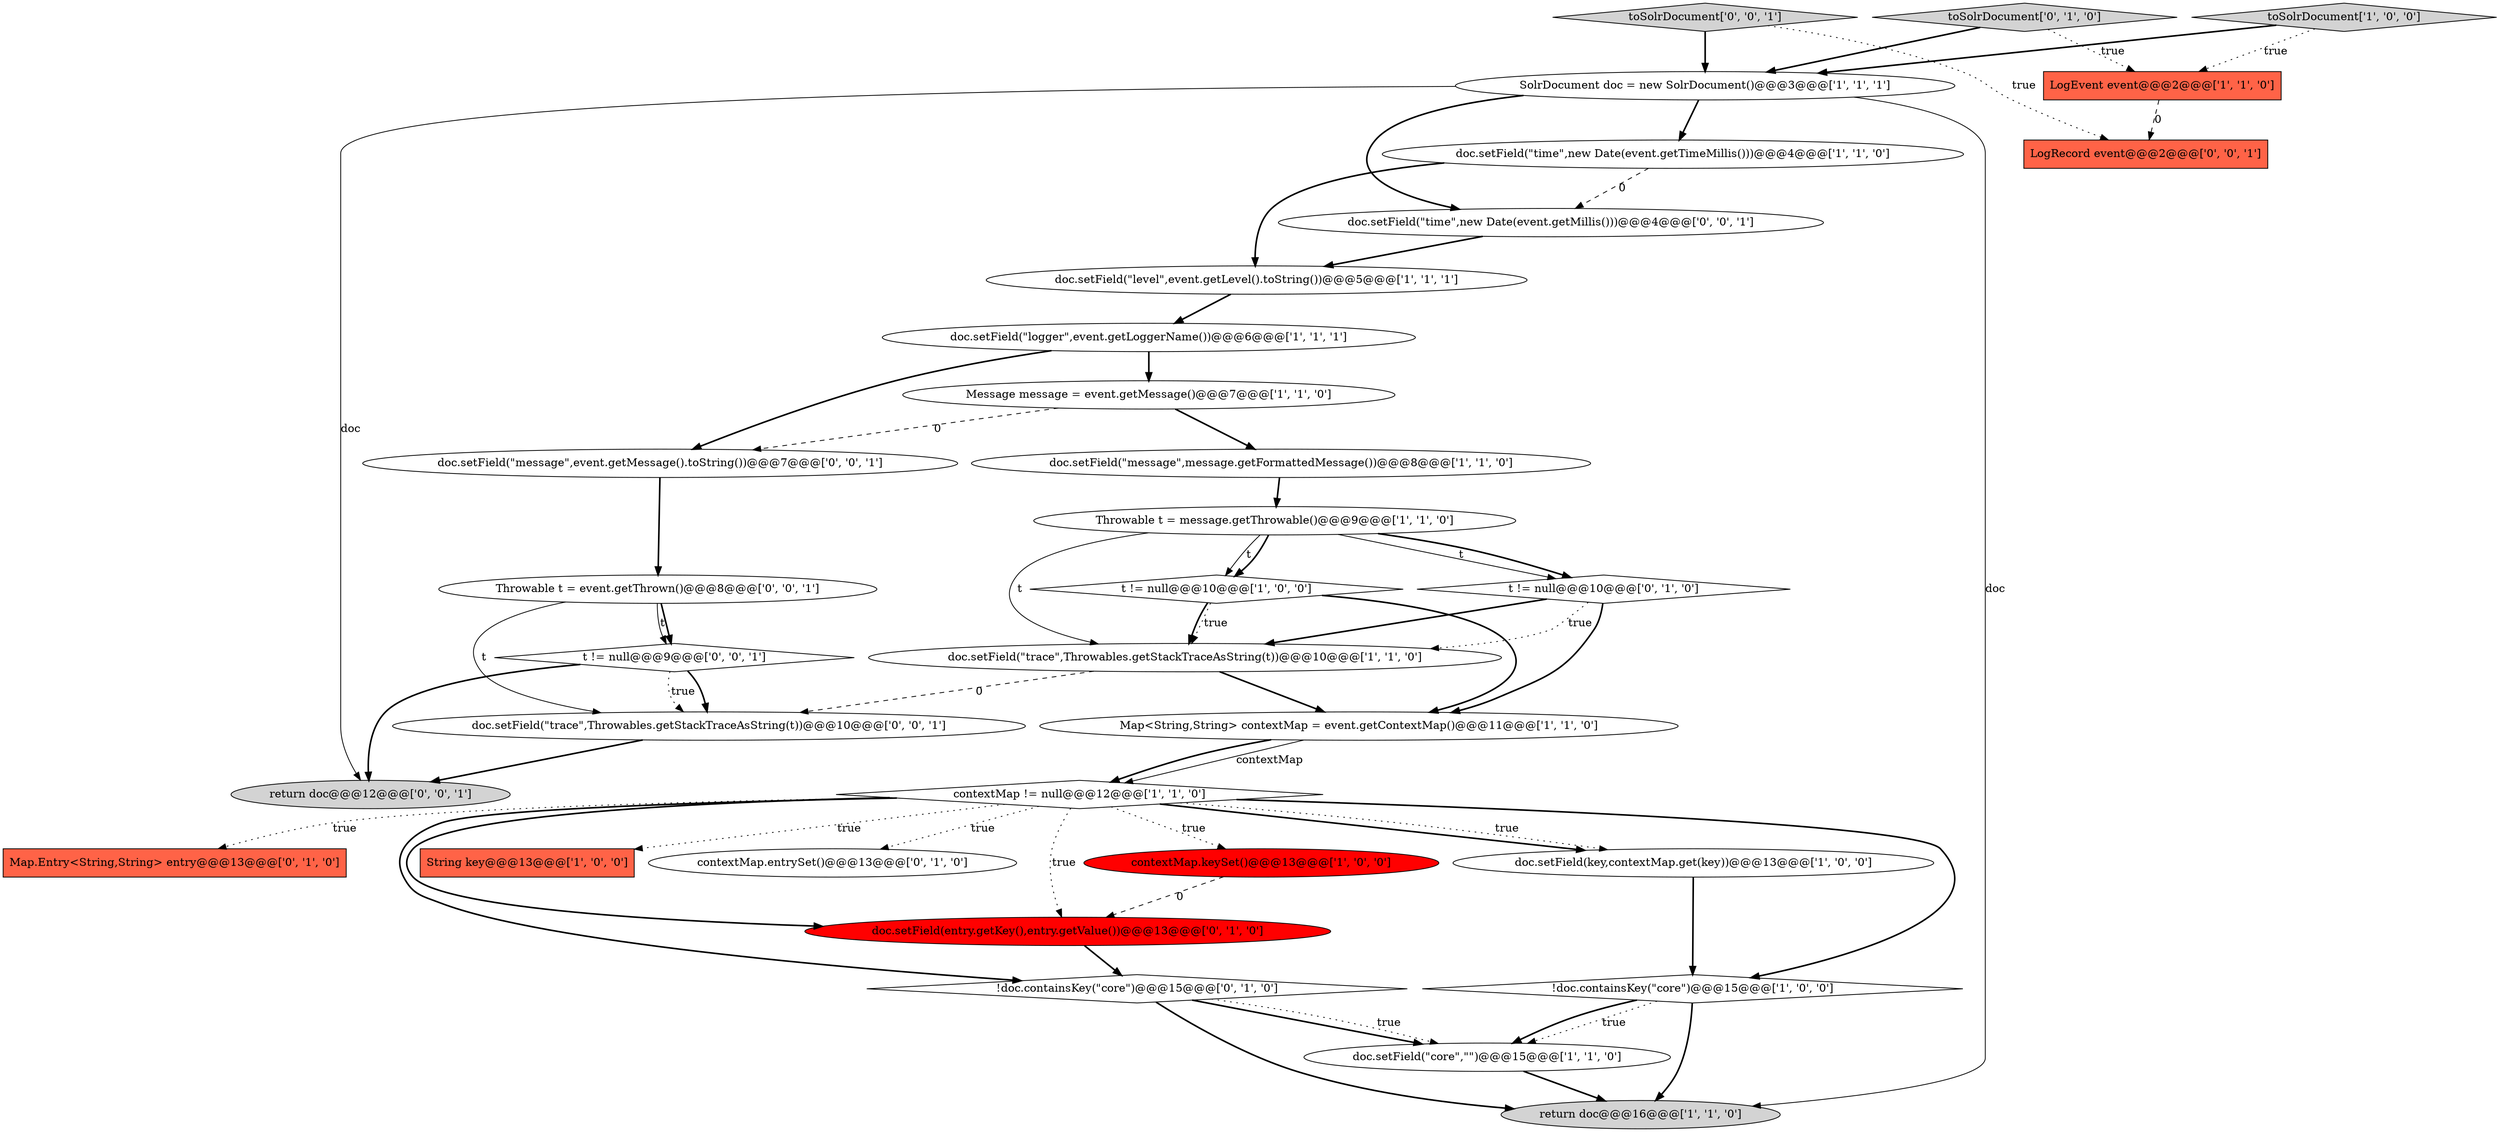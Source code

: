 digraph {
11 [style = filled, label = "t != null@@@10@@@['1', '0', '0']", fillcolor = white, shape = diamond image = "AAA0AAABBB1BBB"];
15 [style = filled, label = "contextMap != null@@@12@@@['1', '1', '0']", fillcolor = white, shape = diamond image = "AAA0AAABBB1BBB"];
23 [style = filled, label = "t != null@@@10@@@['0', '1', '0']", fillcolor = white, shape = diamond image = "AAA0AAABBB2BBB"];
26 [style = filled, label = "doc.setField(\"trace\",Throwables.getStackTraceAsString(t))@@@10@@@['0', '0', '1']", fillcolor = white, shape = ellipse image = "AAA0AAABBB3BBB"];
20 [style = filled, label = "Map.Entry<String,String> entry@@@13@@@['0', '1', '0']", fillcolor = tomato, shape = box image = "AAA0AAABBB2BBB"];
24 [style = filled, label = "doc.setField(entry.getKey(),entry.getValue())@@@13@@@['0', '1', '0']", fillcolor = red, shape = ellipse image = "AAA1AAABBB2BBB"];
12 [style = filled, label = "String key@@@13@@@['1', '0', '0']", fillcolor = tomato, shape = box image = "AAA0AAABBB1BBB"];
19 [style = filled, label = "contextMap.entrySet()@@@13@@@['0', '1', '0']", fillcolor = white, shape = ellipse image = "AAA0AAABBB2BBB"];
21 [style = filled, label = "!doc.containsKey(\"core\")@@@15@@@['0', '1', '0']", fillcolor = white, shape = diamond image = "AAA0AAABBB2BBB"];
2 [style = filled, label = "Message message = event.getMessage()@@@7@@@['1', '1', '0']", fillcolor = white, shape = ellipse image = "AAA0AAABBB1BBB"];
1 [style = filled, label = "return doc@@@16@@@['1', '1', '0']", fillcolor = lightgray, shape = ellipse image = "AAA0AAABBB1BBB"];
13 [style = filled, label = "doc.setField(\"message\",message.getFormattedMessage())@@@8@@@['1', '1', '0']", fillcolor = white, shape = ellipse image = "AAA0AAABBB1BBB"];
28 [style = filled, label = "LogRecord event@@@2@@@['0', '0', '1']", fillcolor = tomato, shape = box image = "AAA0AAABBB3BBB"];
29 [style = filled, label = "Throwable t = event.getThrown()@@@8@@@['0', '0', '1']", fillcolor = white, shape = ellipse image = "AAA0AAABBB3BBB"];
10 [style = filled, label = "doc.setField(\"time\",new Date(event.getTimeMillis()))@@@4@@@['1', '1', '0']", fillcolor = white, shape = ellipse image = "AAA0AAABBB1BBB"];
3 [style = filled, label = "!doc.containsKey(\"core\")@@@15@@@['1', '0', '0']", fillcolor = white, shape = diamond image = "AAA0AAABBB1BBB"];
16 [style = filled, label = "SolrDocument doc = new SolrDocument()@@@3@@@['1', '1', '1']", fillcolor = white, shape = ellipse image = "AAA0AAABBB1BBB"];
14 [style = filled, label = "contextMap.keySet()@@@13@@@['1', '0', '0']", fillcolor = red, shape = ellipse image = "AAA1AAABBB1BBB"];
17 [style = filled, label = "Throwable t = message.getThrowable()@@@9@@@['1', '1', '0']", fillcolor = white, shape = ellipse image = "AAA0AAABBB1BBB"];
25 [style = filled, label = "doc.setField(\"message\",event.getMessage().toString())@@@7@@@['0', '0', '1']", fillcolor = white, shape = ellipse image = "AAA0AAABBB3BBB"];
6 [style = filled, label = "Map<String,String> contextMap = event.getContextMap()@@@11@@@['1', '1', '0']", fillcolor = white, shape = ellipse image = "AAA0AAABBB1BBB"];
4 [style = filled, label = "doc.setField(\"logger\",event.getLoggerName())@@@6@@@['1', '1', '1']", fillcolor = white, shape = ellipse image = "AAA0AAABBB1BBB"];
22 [style = filled, label = "toSolrDocument['0', '1', '0']", fillcolor = lightgray, shape = diamond image = "AAA0AAABBB2BBB"];
8 [style = filled, label = "toSolrDocument['1', '0', '0']", fillcolor = lightgray, shape = diamond image = "AAA0AAABBB1BBB"];
5 [style = filled, label = "doc.setField(\"level\",event.getLevel().toString())@@@5@@@['1', '1', '1']", fillcolor = white, shape = ellipse image = "AAA0AAABBB1BBB"];
27 [style = filled, label = "return doc@@@12@@@['0', '0', '1']", fillcolor = lightgray, shape = ellipse image = "AAA0AAABBB3BBB"];
32 [style = filled, label = "toSolrDocument['0', '0', '1']", fillcolor = lightgray, shape = diamond image = "AAA0AAABBB3BBB"];
18 [style = filled, label = "doc.setField(\"trace\",Throwables.getStackTraceAsString(t))@@@10@@@['1', '1', '0']", fillcolor = white, shape = ellipse image = "AAA0AAABBB1BBB"];
0 [style = filled, label = "LogEvent event@@@2@@@['1', '1', '0']", fillcolor = tomato, shape = box image = "AAA0AAABBB1BBB"];
9 [style = filled, label = "doc.setField(\"core\",\"\")@@@15@@@['1', '1', '0']", fillcolor = white, shape = ellipse image = "AAA0AAABBB1BBB"];
31 [style = filled, label = "t != null@@@9@@@['0', '0', '1']", fillcolor = white, shape = diamond image = "AAA0AAABBB3BBB"];
30 [style = filled, label = "doc.setField(\"time\",new Date(event.getMillis()))@@@4@@@['0', '0', '1']", fillcolor = white, shape = ellipse image = "AAA0AAABBB3BBB"];
7 [style = filled, label = "doc.setField(key,contextMap.get(key))@@@13@@@['1', '0', '0']", fillcolor = white, shape = ellipse image = "AAA0AAABBB1BBB"];
14->24 [style = dashed, label="0"];
8->16 [style = bold, label=""];
29->26 [style = solid, label="t"];
32->28 [style = dotted, label="true"];
16->1 [style = solid, label="doc"];
15->7 [style = bold, label=""];
3->1 [style = bold, label=""];
4->25 [style = bold, label=""];
17->11 [style = solid, label="t"];
6->15 [style = solid, label="contextMap"];
16->10 [style = bold, label=""];
22->16 [style = bold, label=""];
15->21 [style = bold, label=""];
16->27 [style = solid, label="doc"];
15->24 [style = dotted, label="true"];
22->0 [style = dotted, label="true"];
29->31 [style = solid, label="t"];
11->6 [style = bold, label=""];
29->31 [style = bold, label=""];
17->23 [style = solid, label="t"];
15->20 [style = dotted, label="true"];
4->2 [style = bold, label=""];
25->29 [style = bold, label=""];
32->16 [style = bold, label=""];
11->18 [style = dotted, label="true"];
15->14 [style = dotted, label="true"];
15->3 [style = bold, label=""];
15->7 [style = dotted, label="true"];
3->9 [style = dotted, label="true"];
0->28 [style = dashed, label="0"];
17->23 [style = bold, label=""];
7->3 [style = bold, label=""];
6->15 [style = bold, label=""];
11->18 [style = bold, label=""];
2->13 [style = bold, label=""];
3->9 [style = bold, label=""];
13->17 [style = bold, label=""];
31->26 [style = bold, label=""];
26->27 [style = bold, label=""];
21->9 [style = bold, label=""];
10->30 [style = dashed, label="0"];
21->9 [style = dotted, label="true"];
10->5 [style = bold, label=""];
23->18 [style = dotted, label="true"];
31->27 [style = bold, label=""];
24->21 [style = bold, label=""];
18->6 [style = bold, label=""];
30->5 [style = bold, label=""];
31->26 [style = dotted, label="true"];
15->19 [style = dotted, label="true"];
23->6 [style = bold, label=""];
15->24 [style = bold, label=""];
5->4 [style = bold, label=""];
21->1 [style = bold, label=""];
16->30 [style = bold, label=""];
2->25 [style = dashed, label="0"];
15->12 [style = dotted, label="true"];
8->0 [style = dotted, label="true"];
9->1 [style = bold, label=""];
23->18 [style = bold, label=""];
18->26 [style = dashed, label="0"];
17->11 [style = bold, label=""];
17->18 [style = solid, label="t"];
}

